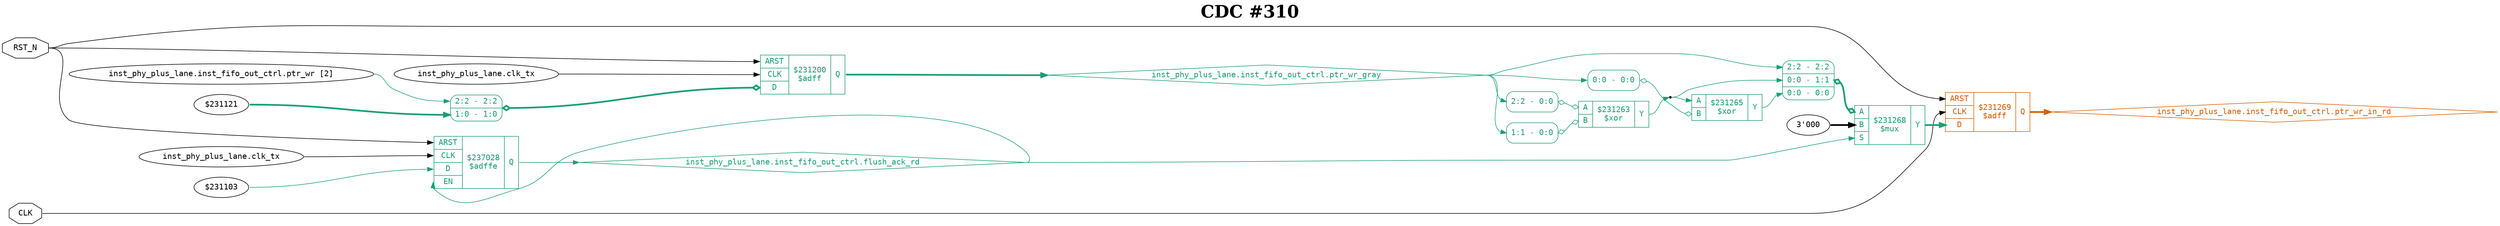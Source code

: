 digraph "spacefibre_light_top" {
label=<<b>CDC #310</b>>;
labelloc="t"
fontsize="30"
node ["fontname"="Courier"]
edge ["fontname"="Courier"]
rankdir="LR";
remincross=true;
n4 [ shape=octagon, label="CLK", color="black", fontcolor="black", href="/src/ip_spacefibre_light_top/spacefibre_light_top.vhd#45" ];
n5 [ shape=octagon, label="RST_N", color="black", fontcolor="black", href="/src/ip_spacefibre_light_top/spacefibre_light_top.vhd#44" ];
n6 [ shape=diamond, label="inst_phy_plus_lane.inst_fifo_out_ctrl.flush_ack_rd", colorscheme="dark28", color="1", fontcolor="1", href="/src/ip/fifo_dc/fifo_dc.vhd#120" ];
n7 [ shape=diamond, label="inst_phy_plus_lane.inst_fifo_out_ctrl.ptr_wr_gray", colorscheme="dark28", color="1", fontcolor="1", href="/src/ip/fifo_dc/fifo_dc.vhd#102" ];
n8 [ shape=diamond, label="inst_phy_plus_lane.inst_fifo_out_ctrl.ptr_wr_in_rd", colorscheme="dark28", color="2", fontcolor="2", href="/src/ip/fifo_dc/fifo_dc.vhd#105" ];
{ rank="source"; n4; n5;}
{ rank="sink";}
v0 [ label="inst_phy_plus_lane.clk_tx" ];
v1 [ label="$231103" ];
c13 [ shape=record, label="{{<p9> ARST|<p4> CLK|<p10> D|<p11> EN}|$237028\n$adffe|{<p12> Q}}", colorscheme="dark28", color="1", fontcolor="1" , href="/src/ip/fifo_dc/fifo_dc.vhd#440"  ];
c17 [ shape=record, label="{{<p14> A|<p15> B}|$231263\n$xor|{<p16> Y}}", colorscheme="dark28", color="1", fontcolor="1" , href="/src/ip/fifo_dc/fifo_dc.vhd#144"  ];
x2 [ shape=record, style=rounded, label="<s0> 2:2 - 0:0 ", colorscheme="dark28", color="1", fontcolor="1" ];
x2:e -> c17:p14:w [arrowhead=odiamond, arrowtail=odiamond, dir=both, colorscheme="dark28", color="1", fontcolor="1", label=""];
x3 [ shape=record, style=rounded, label="<s0> 1:1 - 0:0 ", colorscheme="dark28", color="1", fontcolor="1" ];
x3:e -> c17:p15:w [arrowhead=odiamond, arrowtail=odiamond, dir=both, colorscheme="dark28", color="1", fontcolor="1", label=""];
c18 [ shape=record, label="{{<p14> A|<p15> B}|$231265\n$xor|{<p16> Y}}", colorscheme="dark28", color="1", fontcolor="1" , href="/src/ip/fifo_dc/fifo_dc.vhd#144"  ];
x4 [ shape=record, style=rounded, label="<s0> 0:0 - 0:0 ", colorscheme="dark28", color="1", fontcolor="1" ];
x4:e -> c18:p15:w [arrowhead=odiamond, arrowtail=odiamond, dir=both, colorscheme="dark28", color="1", fontcolor="1", label=""];
v6 [ label="3'000" ];
c20 [ shape=record, label="{{<p14> A|<p15> B|<p19> S}|$231268\n$mux|{<p16> Y}}", colorscheme="dark28", color="1", fontcolor="1" , href="/src/ip/fifo_dc/fifo_dc.vhd#347"  ];
x5 [ shape=record, style=rounded, label="<s2> 2:2 - 2:2 |<s1> 0:0 - 1:1 |<s0> 0:0 - 0:0 ", colorscheme="dark28", color="1", fontcolor="1" ];
x5:e -> c20:p14:w [arrowhead=odiamond, arrowtail=odiamond, dir=both, colorscheme="dark28", color="1", fontcolor="1", style="setlinewidth(3)", label=""];
v7 [ label="inst_phy_plus_lane.clk_tx" ];
v9 [ label="inst_phy_plus_lane.inst_fifo_out_ctrl.ptr_wr [2]" ];
v10 [ label="$231121" ];
c21 [ shape=record, label="{{<p9> ARST|<p4> CLK|<p10> D}|$231200\n$adff|{<p12> Q}}", colorscheme="dark28", color="1", fontcolor="1" , href="/src/ip/fifo_dc/fifo_dc.vhd#240"  ];
x8 [ shape=record, style=rounded, label="<s1> 2:2 - 2:2 |<s0> 1:0 - 1:0 ", colorscheme="dark28", color="1", fontcolor="1" ];
x8:e -> c21:p10:w [arrowhead=odiamond, arrowtail=odiamond, dir=both, colorscheme="dark28", color="1", fontcolor="1", style="setlinewidth(3)", label=""];
c22 [ shape=record, label="{{<p9> ARST|<p4> CLK|<p10> D}|$231269\n$adff|{<p12> Q}}", colorscheme="dark28", color="2", fontcolor="2" , href="/src/ip/fifo_dc/fifo_dc.vhd#344"  ];
n1 [ shape=point ];
c17:p16:e -> n1:w [colorscheme="dark28", color="1", fontcolor="1", label=""];
n1:e -> c18:p14:w [colorscheme="dark28", color="1", fontcolor="1", label=""];
n1:e -> x5:s1:w [colorscheme="dark28", color="1", fontcolor="1", label=""];
c18:p16:e -> x5:s0:w [colorscheme="dark28", color="1", fontcolor="1", label=""];
c20:p16:e -> c22:p10:w [colorscheme="dark28", color="1", fontcolor="1", style="setlinewidth(3)", label=""];
n4:e -> c22:p4:w [color="black", fontcolor="black", label=""];
n5:e -> c13:p9:w [color="black", fontcolor="black", label=""];
n5:e -> c21:p9:w [color="black", fontcolor="black", label=""];
n5:e -> c22:p9:w [color="black", fontcolor="black", label=""];
c13:p12:e -> n6:w [colorscheme="dark28", color="1", fontcolor="1", label=""];
n6:e -> c13:p11:w [colorscheme="dark28", color="1", fontcolor="1", label=""];
n6:e -> c20:p19:w [colorscheme="dark28", color="1", fontcolor="1", label=""];
c21:p12:e -> n7:w [colorscheme="dark28", color="1", fontcolor="1", style="setlinewidth(3)", label=""];
n7:e -> x2:s0:w [colorscheme="dark28", color="1", fontcolor="1", label=""];
n7:e -> x3:s0:w [colorscheme="dark28", color="1", fontcolor="1", label=""];
n7:e -> x4:s0:w [colorscheme="dark28", color="1", fontcolor="1", label=""];
n7:e -> x5:s2:w [colorscheme="dark28", color="1", fontcolor="1", label=""];
c22:p12:e -> n8:w [colorscheme="dark28", color="2", fontcolor="2", style="setlinewidth(3)", label=""];
v0:e -> c13:p4:w [color="black", fontcolor="black", label=""];
v1:e -> c13:p10:w [colorscheme="dark28", color="1", fontcolor="1", label=""];
v10:e -> x8:s0:w [colorscheme="dark28", color="1", fontcolor="1", style="setlinewidth(3)", label=""];
v6:e -> c20:p15:w [color="black", fontcolor="black", style="setlinewidth(3)", label=""];
v7:e -> c21:p4:w [color="black", fontcolor="black", label=""];
v9:e -> x8:s1:w [colorscheme="dark28", color="1", fontcolor="1", label=""];
}
